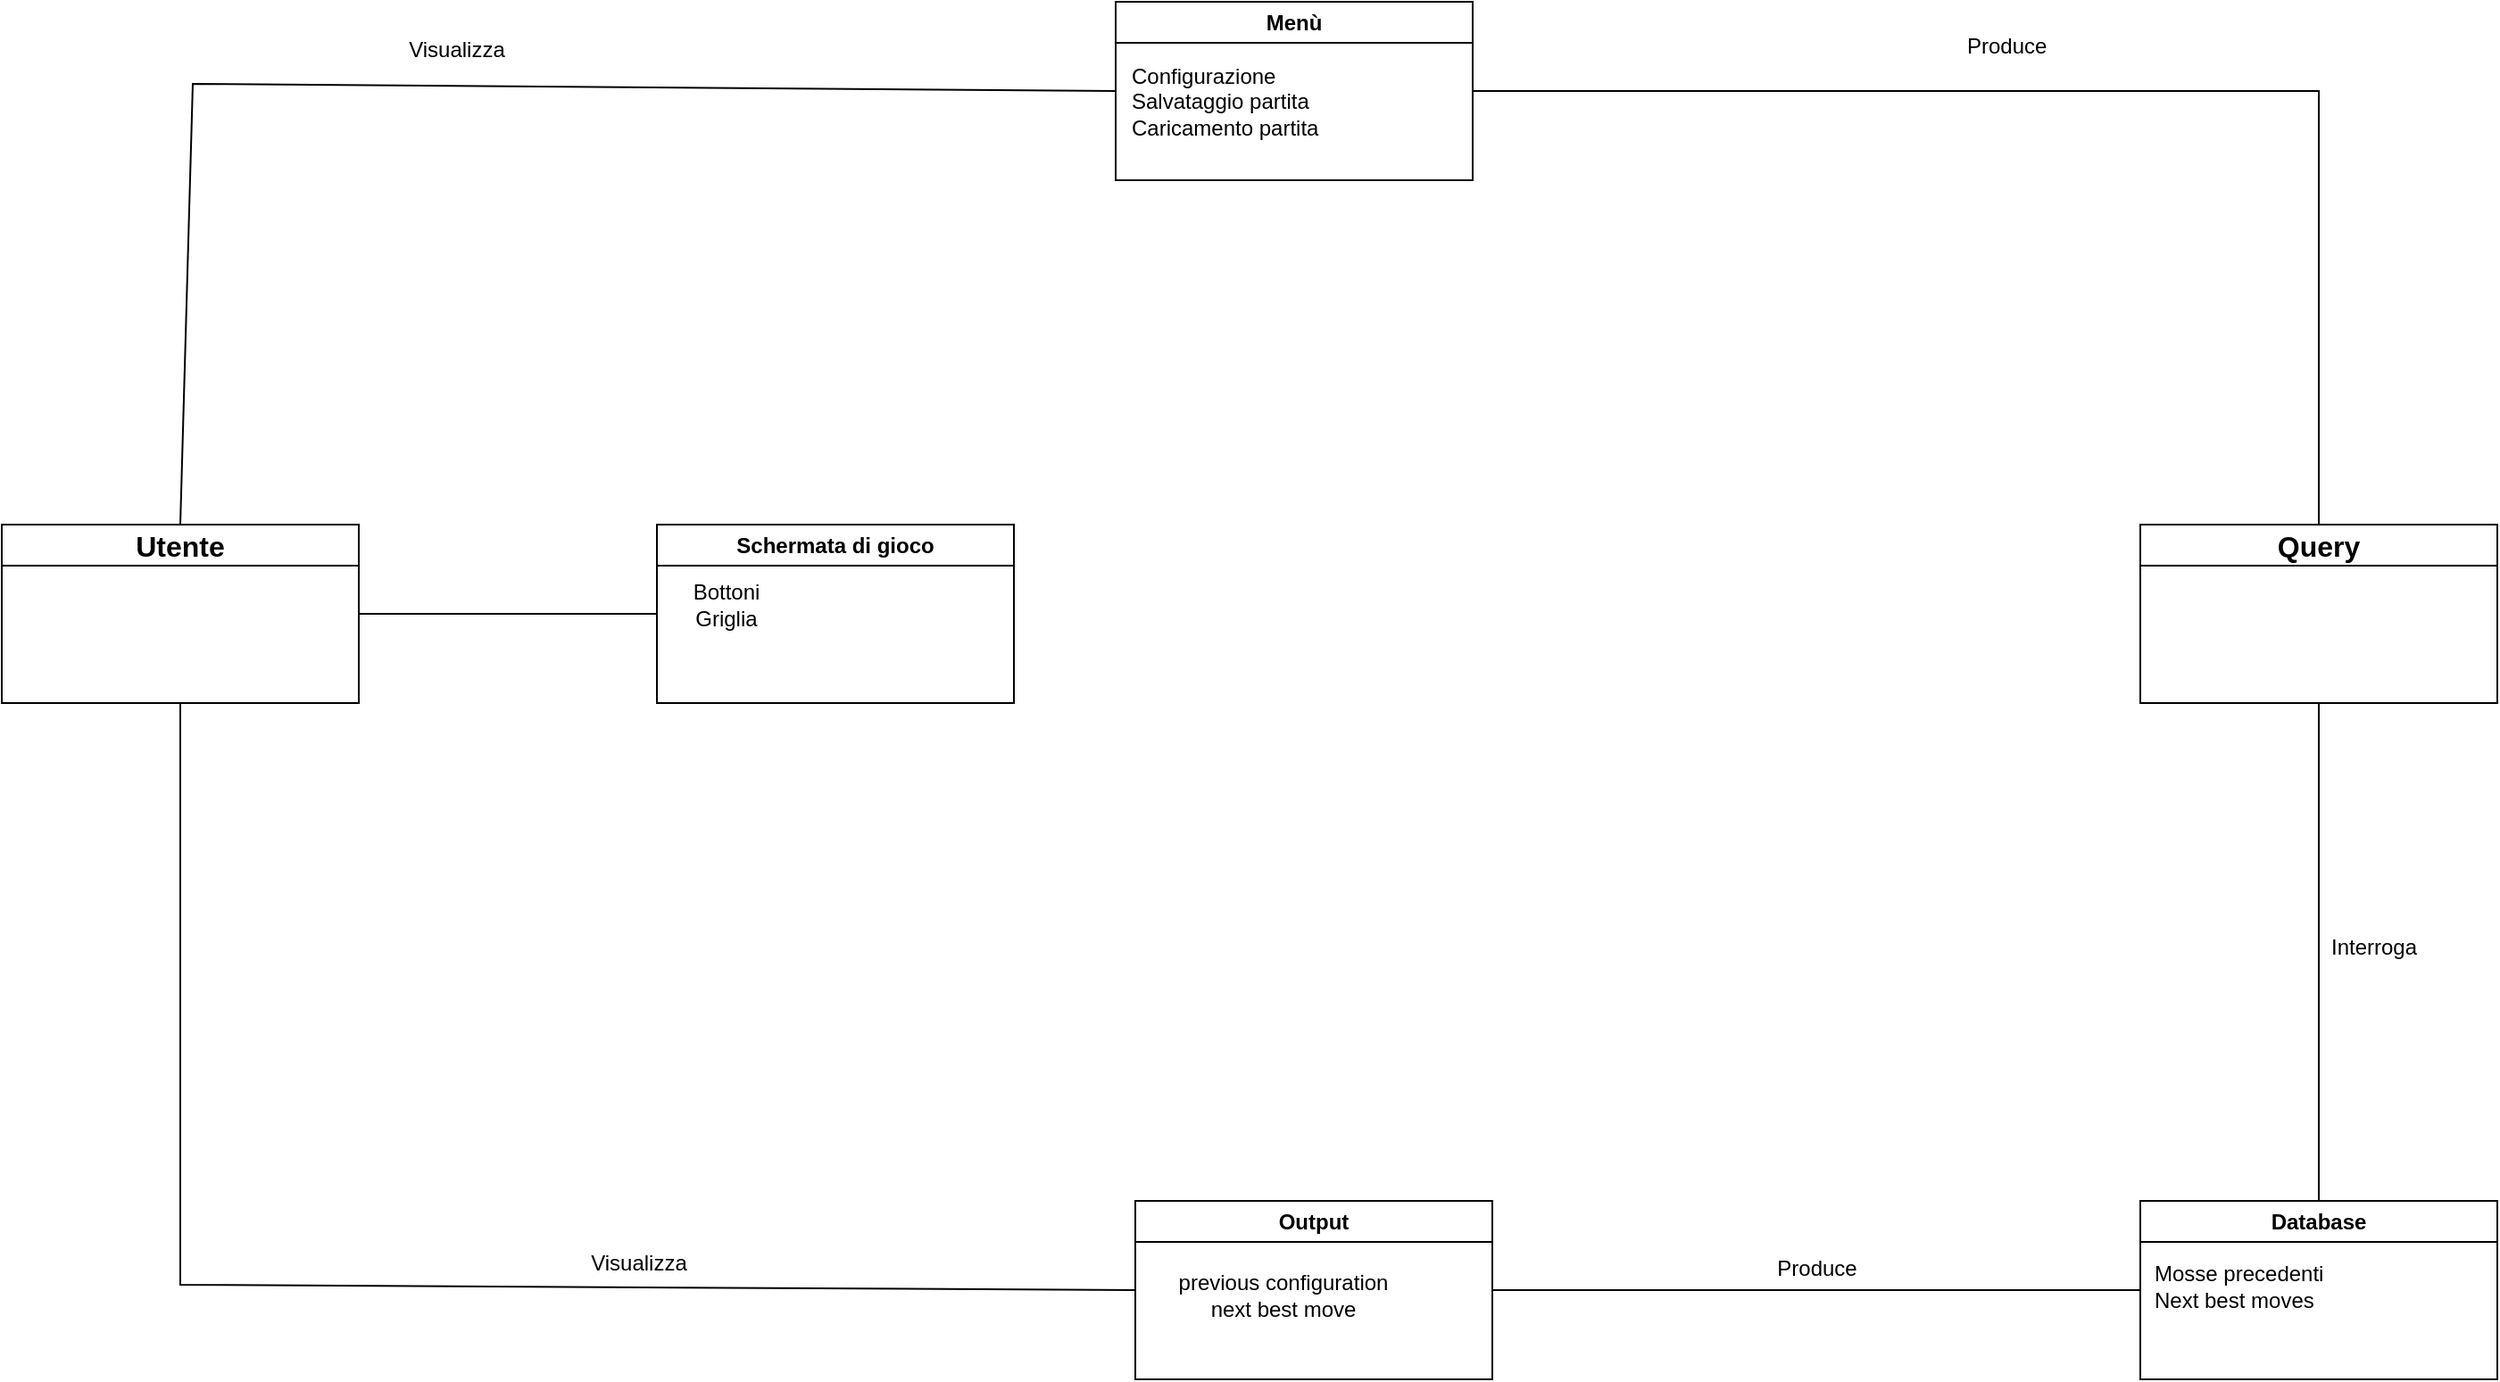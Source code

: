 <mxfile version="21.3.2" type="github">
  <diagram name="Page-1" id="4amIJGpFAnok3loFPaDU">
    <mxGraphModel dx="1615" dy="1245" grid="0" gridSize="10" guides="1" tooltips="1" connect="1" arrows="1" fold="1" page="0" pageScale="1" pageWidth="827" pageHeight="1169" math="0" shadow="0">
      <root>
        <mxCell id="0" />
        <mxCell id="1" parent="0" />
        <mxCell id="VzGeEJfKSirzglptqGWm-12" style="edgeStyle=none;curved=1;rounded=0;orthogonalLoop=1;jettySize=auto;html=1;exitX=1;exitY=0.5;exitDx=0;exitDy=0;entryX=0;entryY=0.5;entryDx=0;entryDy=0;fontSize=12;startSize=8;endSize=8;strokeColor=none;" parent="1" source="VzGeEJfKSirzglptqGWm-9" edge="1">
          <mxGeometry relative="1" as="geometry">
            <mxPoint x="635" y="50" as="targetPoint" />
          </mxGeometry>
        </mxCell>
        <mxCell id="VzGeEJfKSirzglptqGWm-9" value="Utente" style="swimlane;whiteSpace=wrap;html=1;fontSize=16;movable=1;resizable=1;rotatable=1;deletable=1;editable=1;locked=0;connectable=1;" parent="1" vertex="1">
          <mxGeometry width="200" height="100" as="geometry" />
        </mxCell>
        <mxCell id="3ECE0dAHvvkNO9SrSXKV-8" value="Query" style="swimlane;whiteSpace=wrap;html=1;fontSize=16;" parent="1" vertex="1">
          <mxGeometry x="1198" width="200" height="100" as="geometry" />
        </mxCell>
        <mxCell id="elHTS2MzDjqfxb-_1dfj-1" value="Menù" style="swimlane;whiteSpace=wrap;html=1;" parent="1" vertex="1">
          <mxGeometry x="624" y="-293" width="200" height="100" as="geometry" />
        </mxCell>
        <mxCell id="zoUdu8iCxYcncd2xAAxY-10" value="Configurazione&lt;br&gt;Salvataggio partita&lt;br&gt;Caricamento partita" style="text;html=1;strokeColor=none;fillColor=none;align=left;verticalAlign=middle;whiteSpace=wrap;rounded=0;" vertex="1" parent="elHTS2MzDjqfxb-_1dfj-1">
          <mxGeometry x="7" y="41" width="130" height="30" as="geometry" />
        </mxCell>
        <mxCell id="elHTS2MzDjqfxb-_1dfj-2" value="" style="endArrow=none;html=1;rounded=0;exitX=0.5;exitY=0;exitDx=0;exitDy=0;entryX=0;entryY=0.5;entryDx=0;entryDy=0;" parent="1" source="VzGeEJfKSirzglptqGWm-9" target="elHTS2MzDjqfxb-_1dfj-1" edge="1">
          <mxGeometry width="50" height="50" relative="1" as="geometry">
            <mxPoint x="516" y="-212" as="sourcePoint" />
            <mxPoint x="566" y="-262" as="targetPoint" />
            <Array as="points">
              <mxPoint x="107" y="-247" />
            </Array>
          </mxGeometry>
        </mxCell>
        <mxCell id="elHTS2MzDjqfxb-_1dfj-16" value="Interroga" style="text;html=1;strokeColor=none;fillColor=none;align=center;verticalAlign=middle;whiteSpace=wrap;rounded=0;" parent="1" vertex="1">
          <mxGeometry x="1299" y="222" width="60" height="30" as="geometry" />
        </mxCell>
        <mxCell id="elHTS2MzDjqfxb-_1dfj-21" value="" style="endArrow=none;html=1;rounded=0;exitX=0.5;exitY=1;exitDx=0;exitDy=0;entryX=0.5;entryY=0;entryDx=0;entryDy=0;" parent="1" source="3ECE0dAHvvkNO9SrSXKV-8" edge="1" target="elHTS2MzDjqfxb-_1dfj-26">
          <mxGeometry width="50" height="50" relative="1" as="geometry">
            <mxPoint x="1582" y="410" as="sourcePoint" />
            <mxPoint x="1632" y="360" as="targetPoint" />
          </mxGeometry>
        </mxCell>
        <mxCell id="elHTS2MzDjqfxb-_1dfj-26" value="Database" style="swimlane;whiteSpace=wrap;html=1;" parent="1" vertex="1">
          <mxGeometry x="1198" y="379" width="200" height="100" as="geometry" />
        </mxCell>
        <mxCell id="zoUdu8iCxYcncd2xAAxY-15" value="Mosse precedenti&lt;br&gt;Next best moves" style="text;html=1;strokeColor=none;fillColor=none;align=left;verticalAlign=middle;whiteSpace=wrap;rounded=0;" vertex="1" parent="elHTS2MzDjqfxb-_1dfj-26">
          <mxGeometry x="6" y="33" width="111" height="30" as="geometry" />
        </mxCell>
        <mxCell id="zoUdu8iCxYcncd2xAAxY-3" value="Output" style="swimlane;whiteSpace=wrap;html=1;" vertex="1" parent="1">
          <mxGeometry x="635" y="379" width="200" height="100" as="geometry" />
        </mxCell>
        <mxCell id="zoUdu8iCxYcncd2xAAxY-6" value="previous configuration&lt;br&gt;next best move" style="text;html=1;strokeColor=none;fillColor=none;align=center;verticalAlign=middle;whiteSpace=wrap;rounded=0;" vertex="1" parent="zoUdu8iCxYcncd2xAAxY-3">
          <mxGeometry x="4" y="38" width="158" height="30" as="geometry" />
        </mxCell>
        <mxCell id="zoUdu8iCxYcncd2xAAxY-4" value="" style="endArrow=none;html=1;rounded=0;exitX=1;exitY=0.5;exitDx=0;exitDy=0;entryX=0;entryY=0.5;entryDx=0;entryDy=0;" edge="1" parent="1" source="zoUdu8iCxYcncd2xAAxY-3" target="elHTS2MzDjqfxb-_1dfj-26">
          <mxGeometry width="50" height="50" relative="1" as="geometry">
            <mxPoint x="917" y="524" as="sourcePoint" />
            <mxPoint x="967" y="474" as="targetPoint" />
          </mxGeometry>
        </mxCell>
        <mxCell id="zoUdu8iCxYcncd2xAAxY-5" value="Produce" style="text;html=1;strokeColor=none;fillColor=none;align=center;verticalAlign=middle;whiteSpace=wrap;rounded=0;" vertex="1" parent="1">
          <mxGeometry x="987" y="402" width="60" height="30" as="geometry" />
        </mxCell>
        <mxCell id="zoUdu8iCxYcncd2xAAxY-8" value="" style="endArrow=none;html=1;rounded=0;entryX=0;entryY=0.5;entryDx=0;entryDy=0;exitX=0.5;exitY=1;exitDx=0;exitDy=0;" edge="1" parent="1" source="VzGeEJfKSirzglptqGWm-9" target="zoUdu8iCxYcncd2xAAxY-3">
          <mxGeometry width="50" height="50" relative="1" as="geometry">
            <mxPoint x="73" y="393" as="sourcePoint" />
            <mxPoint x="595" y="447" as="targetPoint" />
            <Array as="points">
              <mxPoint x="100" y="426" />
            </Array>
          </mxGeometry>
        </mxCell>
        <mxCell id="zoUdu8iCxYcncd2xAAxY-14" value="Visualizza" style="text;html=1;strokeColor=none;fillColor=none;align=center;verticalAlign=middle;whiteSpace=wrap;rounded=0;" vertex="1" parent="1">
          <mxGeometry x="327" y="399" width="60" height="30" as="geometry" />
        </mxCell>
        <mxCell id="zoUdu8iCxYcncd2xAAxY-17" value="Schermata di gioco" style="swimlane;whiteSpace=wrap;html=1;" vertex="1" parent="1">
          <mxGeometry x="367" width="200" height="100" as="geometry" />
        </mxCell>
        <mxCell id="zoUdu8iCxYcncd2xAAxY-26" value="Bottoni&lt;br&gt;Griglia" style="text;html=1;strokeColor=none;fillColor=none;align=center;verticalAlign=middle;whiteSpace=wrap;rounded=0;" vertex="1" parent="zoUdu8iCxYcncd2xAAxY-17">
          <mxGeometry x="9" y="30" width="60" height="30" as="geometry" />
        </mxCell>
        <mxCell id="zoUdu8iCxYcncd2xAAxY-18" value="" style="endArrow=none;html=1;rounded=0;exitX=1;exitY=0.5;exitDx=0;exitDy=0;entryX=0;entryY=0.5;entryDx=0;entryDy=0;" edge="1" parent="1" source="VzGeEJfKSirzglptqGWm-9" target="zoUdu8iCxYcncd2xAAxY-17">
          <mxGeometry width="50" height="50" relative="1" as="geometry">
            <mxPoint x="274" y="-78" as="sourcePoint" />
            <mxPoint x="324" y="-128" as="targetPoint" />
          </mxGeometry>
        </mxCell>
        <mxCell id="zoUdu8iCxYcncd2xAAxY-19" value="Visualizza" style="text;html=1;strokeColor=none;fillColor=none;align=center;verticalAlign=middle;whiteSpace=wrap;rounded=0;" vertex="1" parent="1">
          <mxGeometry x="225" y="-281" width="60" height="30" as="geometry" />
        </mxCell>
        <mxCell id="zoUdu8iCxYcncd2xAAxY-24" value="" style="endArrow=none;html=1;rounded=0;exitX=1;exitY=0.5;exitDx=0;exitDy=0;entryX=0.5;entryY=0;entryDx=0;entryDy=0;" edge="1" parent="1" source="elHTS2MzDjqfxb-_1dfj-1" target="3ECE0dAHvvkNO9SrSXKV-8">
          <mxGeometry width="50" height="50" relative="1" as="geometry">
            <mxPoint x="936" y="-69" as="sourcePoint" />
            <mxPoint x="986" y="-119" as="targetPoint" />
            <Array as="points">
              <mxPoint x="1298" y="-243" />
            </Array>
          </mxGeometry>
        </mxCell>
        <mxCell id="zoUdu8iCxYcncd2xAAxY-34" value="Produce" style="text;strokeColor=none;fillColor=none;align=left;verticalAlign=middle;spacingLeft=4;spacingRight=4;overflow=hidden;points=[[0,0.5],[1,0.5]];portConstraint=eastwest;rotatable=0;whiteSpace=wrap;html=1;" vertex="1" parent="1">
          <mxGeometry x="1095" y="-283" width="80" height="30" as="geometry" />
        </mxCell>
      </root>
    </mxGraphModel>
  </diagram>
</mxfile>
